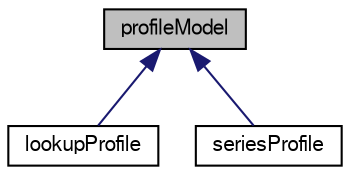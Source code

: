 digraph "profileModel"
{
  bgcolor="transparent";
  edge [fontname="FreeSans",fontsize="10",labelfontname="FreeSans",labelfontsize="10"];
  node [fontname="FreeSans",fontsize="10",shape=record];
  Node0 [label="profileModel",height=0.2,width=0.4,color="black", fillcolor="grey75", style="filled", fontcolor="black"];
  Node0 -> Node1 [dir="back",color="midnightblue",fontsize="10",style="solid",fontname="FreeSans"];
  Node1 [label="lookupProfile",height=0.2,width=0.4,color="black",URL="$a23486.html",tooltip="Look-up based profile data - drag and lift coefficients are lineraly interpolated based on the suppli..."];
  Node0 -> Node2 [dir="back",color="midnightblue",fontsize="10",style="solid",fontname="FreeSans"];
  Node2 [label="seriesProfile",height=0.2,width=0.4,color="black",URL="$a23498.html",tooltip="Series-up based profile data - drag and lift coefficients computed as sum of cosine series..."];
}
